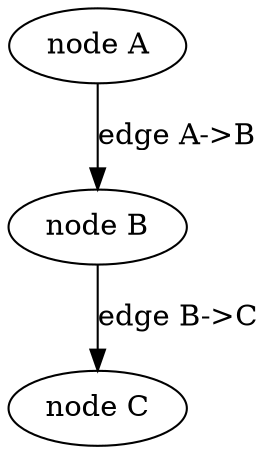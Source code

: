 digraph "WFA@0x7fff0ecde4d8" {
         A [label="node A" onhover="This is node A!"];
         B [label="node B" onhover="This is node B!"];
         C [label="node C" onhover="This is node C!"];

         A->B [label="edge A->B" onhover="This is an edge from A to B!"];
         B->C [label="edge B->C" onhover="This is an edge from B to C!"];
     }